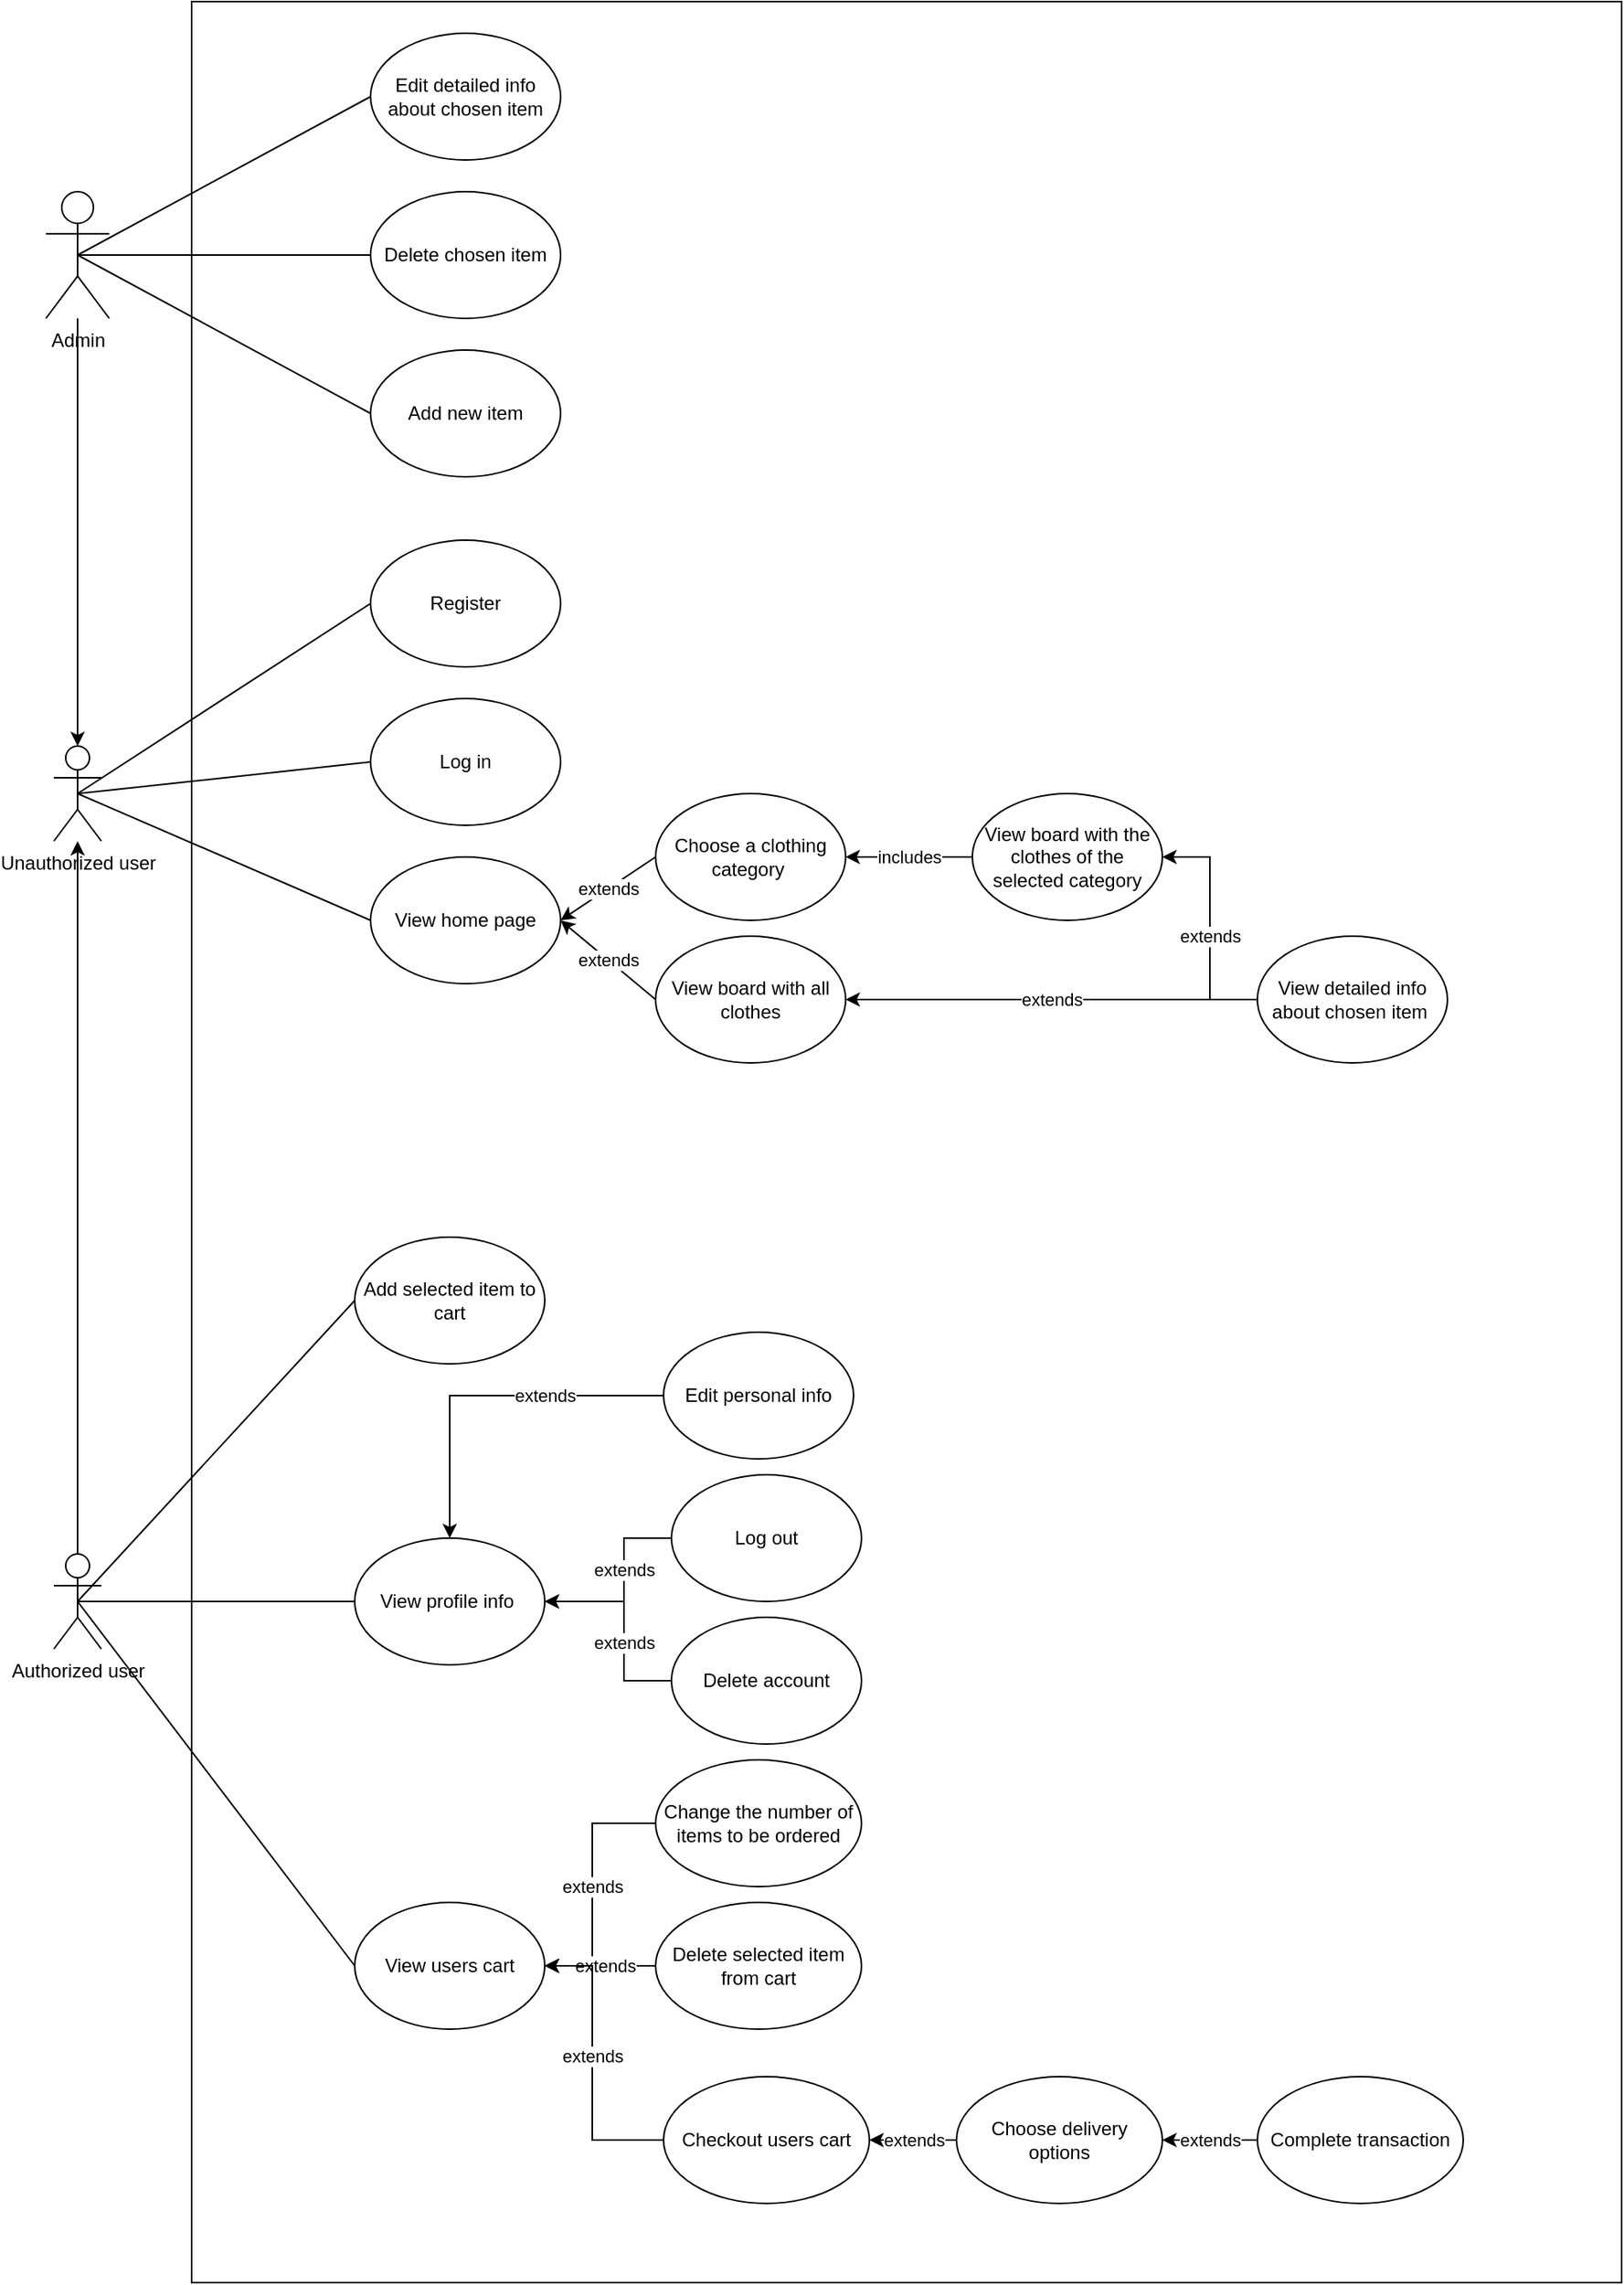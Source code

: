 <mxfile version="21.0.1" type="device"><diagram name="Страница 1" id="LVU-Cm4DK3TW37rEHEYF"><mxGraphModel dx="1290" dy="1750" grid="1" gridSize="10" guides="1" tooltips="1" connect="1" arrows="1" fold="1" page="1" pageScale="1" pageWidth="827" pageHeight="1169" math="0" shadow="0"><root><mxCell id="0"/><mxCell id="1" parent="0"/><mxCell id="Q7a3CY992KNzueOAouWO-7" value="" style="rounded=0;whiteSpace=wrap;html=1;" vertex="1" parent="1"><mxGeometry x="147" y="-370" width="903" height="1440" as="geometry"/></mxCell><mxCell id="Q7a3CY992KNzueOAouWO-4" value="" style="edgeStyle=orthogonalEdgeStyle;rounded=0;orthogonalLoop=1;jettySize=auto;html=1;" edge="1" parent="1" source="Q7a3CY992KNzueOAouWO-1" target="Q7a3CY992KNzueOAouWO-3"><mxGeometry relative="1" as="geometry"/></mxCell><mxCell id="Q7a3CY992KNzueOAouWO-1" value="Authorized user" style="shape=umlActor;verticalLabelPosition=bottom;verticalAlign=top;html=1;outlineConnect=0;" vertex="1" parent="1"><mxGeometry x="60" y="610" width="30" height="60" as="geometry"/></mxCell><mxCell id="Q7a3CY992KNzueOAouWO-3" value="Unauthorized user" style="shape=umlActor;verticalLabelPosition=bottom;verticalAlign=top;html=1;outlineConnect=0;" vertex="1" parent="1"><mxGeometry x="60" y="100" width="30" height="60" as="geometry"/></mxCell><mxCell id="Q7a3CY992KNzueOAouWO-8" value="Register" style="ellipse;whiteSpace=wrap;html=1;" vertex="1" parent="1"><mxGeometry x="260" y="-30" width="120" height="80" as="geometry"/></mxCell><mxCell id="Q7a3CY992KNzueOAouWO-9" value="Log in" style="ellipse;whiteSpace=wrap;html=1;" vertex="1" parent="1"><mxGeometry x="260" y="70" width="120" height="80" as="geometry"/></mxCell><mxCell id="Q7a3CY992KNzueOAouWO-28" value="includes" style="edgeStyle=orthogonalEdgeStyle;rounded=0;orthogonalLoop=1;jettySize=auto;html=1;entryX=1;entryY=0.5;entryDx=0;entryDy=0;exitX=0;exitY=0.5;exitDx=0;exitDy=0;" edge="1" parent="1" source="Q7a3CY992KNzueOAouWO-27" target="Q7a3CY992KNzueOAouWO-10"><mxGeometry relative="1" as="geometry"/></mxCell><mxCell id="Q7a3CY992KNzueOAouWO-10" value="Сhoose a clothing category&amp;nbsp;" style="ellipse;whiteSpace=wrap;html=1;" vertex="1" parent="1"><mxGeometry x="440" y="130" width="120" height="80" as="geometry"/></mxCell><mxCell id="Q7a3CY992KNzueOAouWO-35" value="extends" style="edgeStyle=orthogonalEdgeStyle;rounded=0;orthogonalLoop=1;jettySize=auto;html=1;exitX=0;exitY=0.5;exitDx=0;exitDy=0;entryX=1;entryY=0.5;entryDx=0;entryDy=0;" edge="1" parent="1" source="Q7a3CY992KNzueOAouWO-33" target="Q7a3CY992KNzueOAouWO-11"><mxGeometry relative="1" as="geometry"><mxPoint x="820" y="250" as="targetPoint"/></mxGeometry></mxCell><mxCell id="Q7a3CY992KNzueOAouWO-11" value="View board with all clothes" style="ellipse;whiteSpace=wrap;html=1;" vertex="1" parent="1"><mxGeometry x="440" y="220" width="120" height="80" as="geometry"/></mxCell><mxCell id="Q7a3CY992KNzueOAouWO-19" value="" style="endArrow=none;html=1;rounded=0;exitX=0.5;exitY=0.5;exitDx=0;exitDy=0;exitPerimeter=0;entryX=0;entryY=0.5;entryDx=0;entryDy=0;" edge="1" parent="1" source="Q7a3CY992KNzueOAouWO-3" target="Q7a3CY992KNzueOAouWO-8"><mxGeometry width="50" height="50" relative="1" as="geometry"><mxPoint x="380" y="210" as="sourcePoint"/><mxPoint x="430" y="160" as="targetPoint"/></mxGeometry></mxCell><mxCell id="Q7a3CY992KNzueOAouWO-20" value="" style="endArrow=none;html=1;rounded=0;exitX=0.5;exitY=0.5;exitDx=0;exitDy=0;exitPerimeter=0;entryX=0;entryY=0.5;entryDx=0;entryDy=0;" edge="1" parent="1" source="Q7a3CY992KNzueOAouWO-1" target="Q7a3CY992KNzueOAouWO-37"><mxGeometry width="50" height="50" relative="1" as="geometry"><mxPoint x="85" y="540" as="sourcePoint"/><mxPoint x="270" y="440" as="targetPoint"/></mxGeometry></mxCell><mxCell id="Q7a3CY992KNzueOAouWO-23" value="" style="endArrow=none;html=1;rounded=0;exitX=0.5;exitY=0.5;exitDx=0;exitDy=0;exitPerimeter=0;entryX=0;entryY=0.5;entryDx=0;entryDy=0;" edge="1" parent="1" source="Q7a3CY992KNzueOAouWO-3" target="Q7a3CY992KNzueOAouWO-9"><mxGeometry width="50" height="50" relative="1" as="geometry"><mxPoint x="115" y="170" as="sourcePoint"/><mxPoint x="300" y="70" as="targetPoint"/></mxGeometry></mxCell><mxCell id="Q7a3CY992KNzueOAouWO-34" style="edgeStyle=orthogonalEdgeStyle;rounded=0;orthogonalLoop=1;jettySize=auto;html=1;exitX=0;exitY=0.5;exitDx=0;exitDy=0;entryX=1;entryY=0.5;entryDx=0;entryDy=0;" edge="1" parent="1" source="Q7a3CY992KNzueOAouWO-33" target="Q7a3CY992KNzueOAouWO-27"><mxGeometry relative="1" as="geometry"/></mxCell><mxCell id="Q7a3CY992KNzueOAouWO-36" value="extends" style="edgeLabel;html=1;align=center;verticalAlign=middle;resizable=0;points=[];" vertex="1" connectable="0" parent="Q7a3CY992KNzueOAouWO-34"><mxGeometry x="-0.221" relative="1" as="geometry"><mxPoint y="-12" as="offset"/></mxGeometry></mxCell><mxCell id="Q7a3CY992KNzueOAouWO-27" value="View board with the clothes of the selected category" style="ellipse;whiteSpace=wrap;html=1;" vertex="1" parent="1"><mxGeometry x="640" y="130" width="120" height="80" as="geometry"/></mxCell><mxCell id="Q7a3CY992KNzueOAouWO-29" value="View home page" style="ellipse;whiteSpace=wrap;html=1;" vertex="1" parent="1"><mxGeometry x="260" y="170" width="120" height="80" as="geometry"/></mxCell><mxCell id="Q7a3CY992KNzueOAouWO-30" value="" style="endArrow=none;html=1;rounded=0;exitX=0.5;exitY=0.5;exitDx=0;exitDy=0;exitPerimeter=0;entryX=0;entryY=0.5;entryDx=0;entryDy=0;" edge="1" parent="1" source="Q7a3CY992KNzueOAouWO-3" target="Q7a3CY992KNzueOAouWO-29"><mxGeometry width="50" height="50" relative="1" as="geometry"><mxPoint x="85" y="140" as="sourcePoint"/><mxPoint x="270" y="110" as="targetPoint"/></mxGeometry></mxCell><mxCell id="Q7a3CY992KNzueOAouWO-33" value="View detailed info about chosen item&amp;nbsp;" style="ellipse;whiteSpace=wrap;html=1;" vertex="1" parent="1"><mxGeometry x="820" y="220" width="120" height="80" as="geometry"/></mxCell><mxCell id="Q7a3CY992KNzueOAouWO-37" value="Add selected item to cart" style="ellipse;whiteSpace=wrap;html=1;" vertex="1" parent="1"><mxGeometry x="250" y="410" width="120" height="80" as="geometry"/></mxCell><mxCell id="Q7a3CY992KNzueOAouWO-38" value="View profile info&amp;nbsp;" style="ellipse;whiteSpace=wrap;html=1;" vertex="1" parent="1"><mxGeometry x="250" y="600" width="120" height="80" as="geometry"/></mxCell><mxCell id="Q7a3CY992KNzueOAouWO-39" value="View users cart" style="ellipse;whiteSpace=wrap;html=1;" vertex="1" parent="1"><mxGeometry x="250" y="830" width="120" height="80" as="geometry"/></mxCell><mxCell id="Q7a3CY992KNzueOAouWO-41" value="" style="endArrow=none;html=1;rounded=0;exitX=0.5;exitY=0.5;exitDx=0;exitDy=0;exitPerimeter=0;entryX=0;entryY=0.5;entryDx=0;entryDy=0;" edge="1" parent="1" source="Q7a3CY992KNzueOAouWO-1" target="Q7a3CY992KNzueOAouWO-38"><mxGeometry width="50" height="50" relative="1" as="geometry"><mxPoint x="85" y="530" as="sourcePoint"/><mxPoint x="270" y="420" as="targetPoint"/></mxGeometry></mxCell><mxCell id="Q7a3CY992KNzueOAouWO-42" value="" style="endArrow=none;html=1;rounded=0;entryX=0;entryY=0.5;entryDx=0;entryDy=0;exitX=0.5;exitY=0.5;exitDx=0;exitDy=0;exitPerimeter=0;" edge="1" parent="1" source="Q7a3CY992KNzueOAouWO-1" target="Q7a3CY992KNzueOAouWO-39"><mxGeometry width="50" height="50" relative="1" as="geometry"><mxPoint x="75" y="520" as="sourcePoint"/><mxPoint x="270" y="530" as="targetPoint"/></mxGeometry></mxCell><mxCell id="Q7a3CY992KNzueOAouWO-63" value="extends" style="edgeStyle=orthogonalEdgeStyle;rounded=0;orthogonalLoop=1;jettySize=auto;html=1;exitX=0;exitY=0.5;exitDx=0;exitDy=0;entryX=0.5;entryY=0;entryDx=0;entryDy=0;" edge="1" parent="1" source="Q7a3CY992KNzueOAouWO-46" target="Q7a3CY992KNzueOAouWO-38"><mxGeometry x="-0.333" relative="1" as="geometry"><mxPoint as="offset"/></mxGeometry></mxCell><mxCell id="Q7a3CY992KNzueOAouWO-46" value="Edit personal info" style="ellipse;whiteSpace=wrap;html=1;" vertex="1" parent="1"><mxGeometry x="445" y="470" width="120" height="80" as="geometry"/></mxCell><mxCell id="Q7a3CY992KNzueOAouWO-49" value="extends" style="edgeStyle=orthogonalEdgeStyle;rounded=0;orthogonalLoop=1;jettySize=auto;html=1;exitX=0;exitY=0.5;exitDx=0;exitDy=0;entryX=1;entryY=0.5;entryDx=0;entryDy=0;" edge="1" parent="1" source="Q7a3CY992KNzueOAouWO-47" target="Q7a3CY992KNzueOAouWO-38"><mxGeometry x="-0.167" relative="1" as="geometry"><mxPoint x="380" y="600" as="targetPoint"/><Array as="points"><mxPoint x="420" y="690"/><mxPoint x="420" y="640"/></Array><mxPoint as="offset"/></mxGeometry></mxCell><mxCell id="Q7a3CY992KNzueOAouWO-47" value="Delete account" style="ellipse;whiteSpace=wrap;html=1;" vertex="1" parent="1"><mxGeometry x="450" y="650" width="120" height="80" as="geometry"/></mxCell><mxCell id="Q7a3CY992KNzueOAouWO-52" value="extends" style="edgeStyle=orthogonalEdgeStyle;rounded=0;orthogonalLoop=1;jettySize=auto;html=1;exitX=0;exitY=0.5;exitDx=0;exitDy=0;entryX=1;entryY=0.5;entryDx=0;entryDy=0;" edge="1" parent="1" source="Q7a3CY992KNzueOAouWO-51" target="Q7a3CY992KNzueOAouWO-38"><mxGeometry x="-0.167" relative="1" as="geometry"><Array as="points"><mxPoint x="420" y="600"/><mxPoint x="420" y="640"/></Array><mxPoint as="offset"/></mxGeometry></mxCell><mxCell id="Q7a3CY992KNzueOAouWO-51" value="Log out" style="ellipse;whiteSpace=wrap;html=1;" vertex="1" parent="1"><mxGeometry x="450" y="560" width="120" height="80" as="geometry"/></mxCell><mxCell id="Q7a3CY992KNzueOAouWO-62" value="extends" style="edgeStyle=orthogonalEdgeStyle;rounded=0;orthogonalLoop=1;jettySize=auto;html=1;exitX=0;exitY=0.5;exitDx=0;exitDy=0;entryX=1;entryY=0.5;entryDx=0;entryDy=0;" edge="1" parent="1" source="Q7a3CY992KNzueOAouWO-53" target="Q7a3CY992KNzueOAouWO-39"><mxGeometry relative="1" as="geometry"><Array as="points"><mxPoint x="400" y="780"/><mxPoint x="400" y="870"/></Array></mxGeometry></mxCell><mxCell id="Q7a3CY992KNzueOAouWO-53" value="Change the number of items to be ordered" style="ellipse;whiteSpace=wrap;html=1;" vertex="1" parent="1"><mxGeometry x="440" y="740" width="130" height="80" as="geometry"/></mxCell><mxCell id="Q7a3CY992KNzueOAouWO-60" value="extends" style="edgeStyle=orthogonalEdgeStyle;rounded=0;orthogonalLoop=1;jettySize=auto;html=1;exitX=0;exitY=0.5;exitDx=0;exitDy=0;entryX=1;entryY=0.5;entryDx=0;entryDy=0;" edge="1" parent="1" source="Q7a3CY992KNzueOAouWO-54" target="Q7a3CY992KNzueOAouWO-39"><mxGeometry x="0.059" relative="1" as="geometry"><Array as="points"><mxPoint x="445" y="870"/></Array><mxPoint as="offset"/></mxGeometry></mxCell><mxCell id="Q7a3CY992KNzueOAouWO-54" value="Delete selected item from cart" style="ellipse;whiteSpace=wrap;html=1;" vertex="1" parent="1"><mxGeometry x="440" y="830" width="130" height="80" as="geometry"/></mxCell><mxCell id="Q7a3CY992KNzueOAouWO-61" value="extends" style="edgeStyle=orthogonalEdgeStyle;rounded=0;orthogonalLoop=1;jettySize=auto;html=1;exitX=0;exitY=0.5;exitDx=0;exitDy=0;" edge="1" parent="1" source="Q7a3CY992KNzueOAouWO-55"><mxGeometry x="0.059" relative="1" as="geometry"><mxPoint x="370" y="870" as="targetPoint"/><Array as="points"><mxPoint x="400" y="980"/><mxPoint x="400" y="870"/><mxPoint x="370" y="870"/></Array><mxPoint as="offset"/></mxGeometry></mxCell><mxCell id="Q7a3CY992KNzueOAouWO-55" value="Checkout users cart" style="ellipse;whiteSpace=wrap;html=1;" vertex="1" parent="1"><mxGeometry x="445" y="940" width="130" height="80" as="geometry"/></mxCell><mxCell id="Q7a3CY992KNzueOAouWO-58" value="extends" style="edgeStyle=orthogonalEdgeStyle;rounded=0;orthogonalLoop=1;jettySize=auto;html=1;exitX=0;exitY=0.5;exitDx=0;exitDy=0;entryX=1;entryY=0.5;entryDx=0;entryDy=0;" edge="1" parent="1" source="Q7a3CY992KNzueOAouWO-56" target="Q7a3CY992KNzueOAouWO-55"><mxGeometry relative="1" as="geometry"/></mxCell><mxCell id="Q7a3CY992KNzueOAouWO-56" value="Choose delivery options" style="ellipse;whiteSpace=wrap;html=1;" vertex="1" parent="1"><mxGeometry x="630" y="940" width="130" height="80" as="geometry"/></mxCell><mxCell id="Q7a3CY992KNzueOAouWO-59" value="extends" style="edgeStyle=orthogonalEdgeStyle;rounded=0;orthogonalLoop=1;jettySize=auto;html=1;exitX=0;exitY=0.5;exitDx=0;exitDy=0;entryX=1;entryY=0.5;entryDx=0;entryDy=0;" edge="1" parent="1" source="Q7a3CY992KNzueOAouWO-57" target="Q7a3CY992KNzueOAouWO-56"><mxGeometry relative="1" as="geometry"/></mxCell><mxCell id="Q7a3CY992KNzueOAouWO-57" value="Complete transaction" style="ellipse;whiteSpace=wrap;html=1;" vertex="1" parent="1"><mxGeometry x="820" y="940" width="130" height="80" as="geometry"/></mxCell><mxCell id="Q7a3CY992KNzueOAouWO-80" style="edgeStyle=orthogonalEdgeStyle;rounded=0;orthogonalLoop=1;jettySize=auto;html=1;entryX=0.5;entryY=0;entryDx=0;entryDy=0;entryPerimeter=0;" edge="1" parent="1" source="Q7a3CY992KNzueOAouWO-64" target="Q7a3CY992KNzueOAouWO-3"><mxGeometry relative="1" as="geometry"/></mxCell><mxCell id="Q7a3CY992KNzueOAouWO-64" value="Admin" style="shape=umlActor;verticalLabelPosition=bottom;verticalAlign=top;html=1;outlineConnect=0;" vertex="1" parent="1"><mxGeometry x="55" y="-250" width="40" height="80" as="geometry"/></mxCell><mxCell id="Q7a3CY992KNzueOAouWO-67" value="Edit detailed info about chosen item" style="ellipse;whiteSpace=wrap;html=1;" vertex="1" parent="1"><mxGeometry x="260" y="-350" width="120" height="80" as="geometry"/></mxCell><mxCell id="Q7a3CY992KNzueOAouWO-69" value="" style="endArrow=none;html=1;rounded=0;exitX=0;exitY=0.5;exitDx=0;exitDy=0;entryX=0.5;entryY=0.5;entryDx=0;entryDy=0;entryPerimeter=0;" edge="1" parent="1" source="Q7a3CY992KNzueOAouWO-67" target="Q7a3CY992KNzueOAouWO-64"><mxGeometry width="50" height="50" relative="1" as="geometry"><mxPoint x="650" y="340" as="sourcePoint"/><mxPoint x="1070" y="400" as="targetPoint"/></mxGeometry></mxCell><mxCell id="Q7a3CY992KNzueOAouWO-70" value="Delete chosen item" style="ellipse;whiteSpace=wrap;html=1;" vertex="1" parent="1"><mxGeometry x="260" y="-250" width="120" height="80" as="geometry"/></mxCell><mxCell id="Q7a3CY992KNzueOAouWO-72" value="" style="endArrow=none;html=1;rounded=0;entryX=0.5;entryY=0.5;entryDx=0;entryDy=0;entryPerimeter=0;exitX=0;exitY=0.5;exitDx=0;exitDy=0;" edge="1" parent="1" source="Q7a3CY992KNzueOAouWO-70" target="Q7a3CY992KNzueOAouWO-64"><mxGeometry width="50" height="50" relative="1" as="geometry"><mxPoint x="650" y="330" as="sourcePoint"/><mxPoint x="700" y="280" as="targetPoint"/></mxGeometry></mxCell><mxCell id="Q7a3CY992KNzueOAouWO-73" value="Add new item" style="ellipse;whiteSpace=wrap;html=1;" vertex="1" parent="1"><mxGeometry x="260" y="-150" width="120" height="80" as="geometry"/></mxCell><mxCell id="Q7a3CY992KNzueOAouWO-75" value="" style="endArrow=none;html=1;rounded=0;entryX=0.5;entryY=0.5;entryDx=0;entryDy=0;entryPerimeter=0;exitX=0;exitY=0.5;exitDx=0;exitDy=0;" edge="1" parent="1" source="Q7a3CY992KNzueOAouWO-73" target="Q7a3CY992KNzueOAouWO-64"><mxGeometry width="50" height="50" relative="1" as="geometry"><mxPoint x="920" y="520" as="sourcePoint"/><mxPoint x="1080" y="410" as="targetPoint"/></mxGeometry></mxCell><mxCell id="Q7a3CY992KNzueOAouWO-78" value="extends" style="rounded=0;orthogonalLoop=1;jettySize=auto;html=1;exitX=0;exitY=0.5;exitDx=0;exitDy=0;entryX=1;entryY=0.5;entryDx=0;entryDy=0;" edge="1" parent="1" source="Q7a3CY992KNzueOAouWO-11" target="Q7a3CY992KNzueOAouWO-29"><mxGeometry relative="1" as="geometry"><mxPoint x="580" y="280" as="targetPoint"/><mxPoint x="840" y="280" as="sourcePoint"/></mxGeometry></mxCell><mxCell id="Q7a3CY992KNzueOAouWO-79" value="extends" style="rounded=0;orthogonalLoop=1;jettySize=auto;html=1;exitX=0;exitY=0.5;exitDx=0;exitDy=0;entryX=1;entryY=0.5;entryDx=0;entryDy=0;" edge="1" parent="1" source="Q7a3CY992KNzueOAouWO-10" target="Q7a3CY992KNzueOAouWO-29"><mxGeometry relative="1" as="geometry"><mxPoint x="384" y="237" as="targetPoint"/><mxPoint x="450" y="270" as="sourcePoint"/></mxGeometry></mxCell></root></mxGraphModel></diagram></mxfile>
